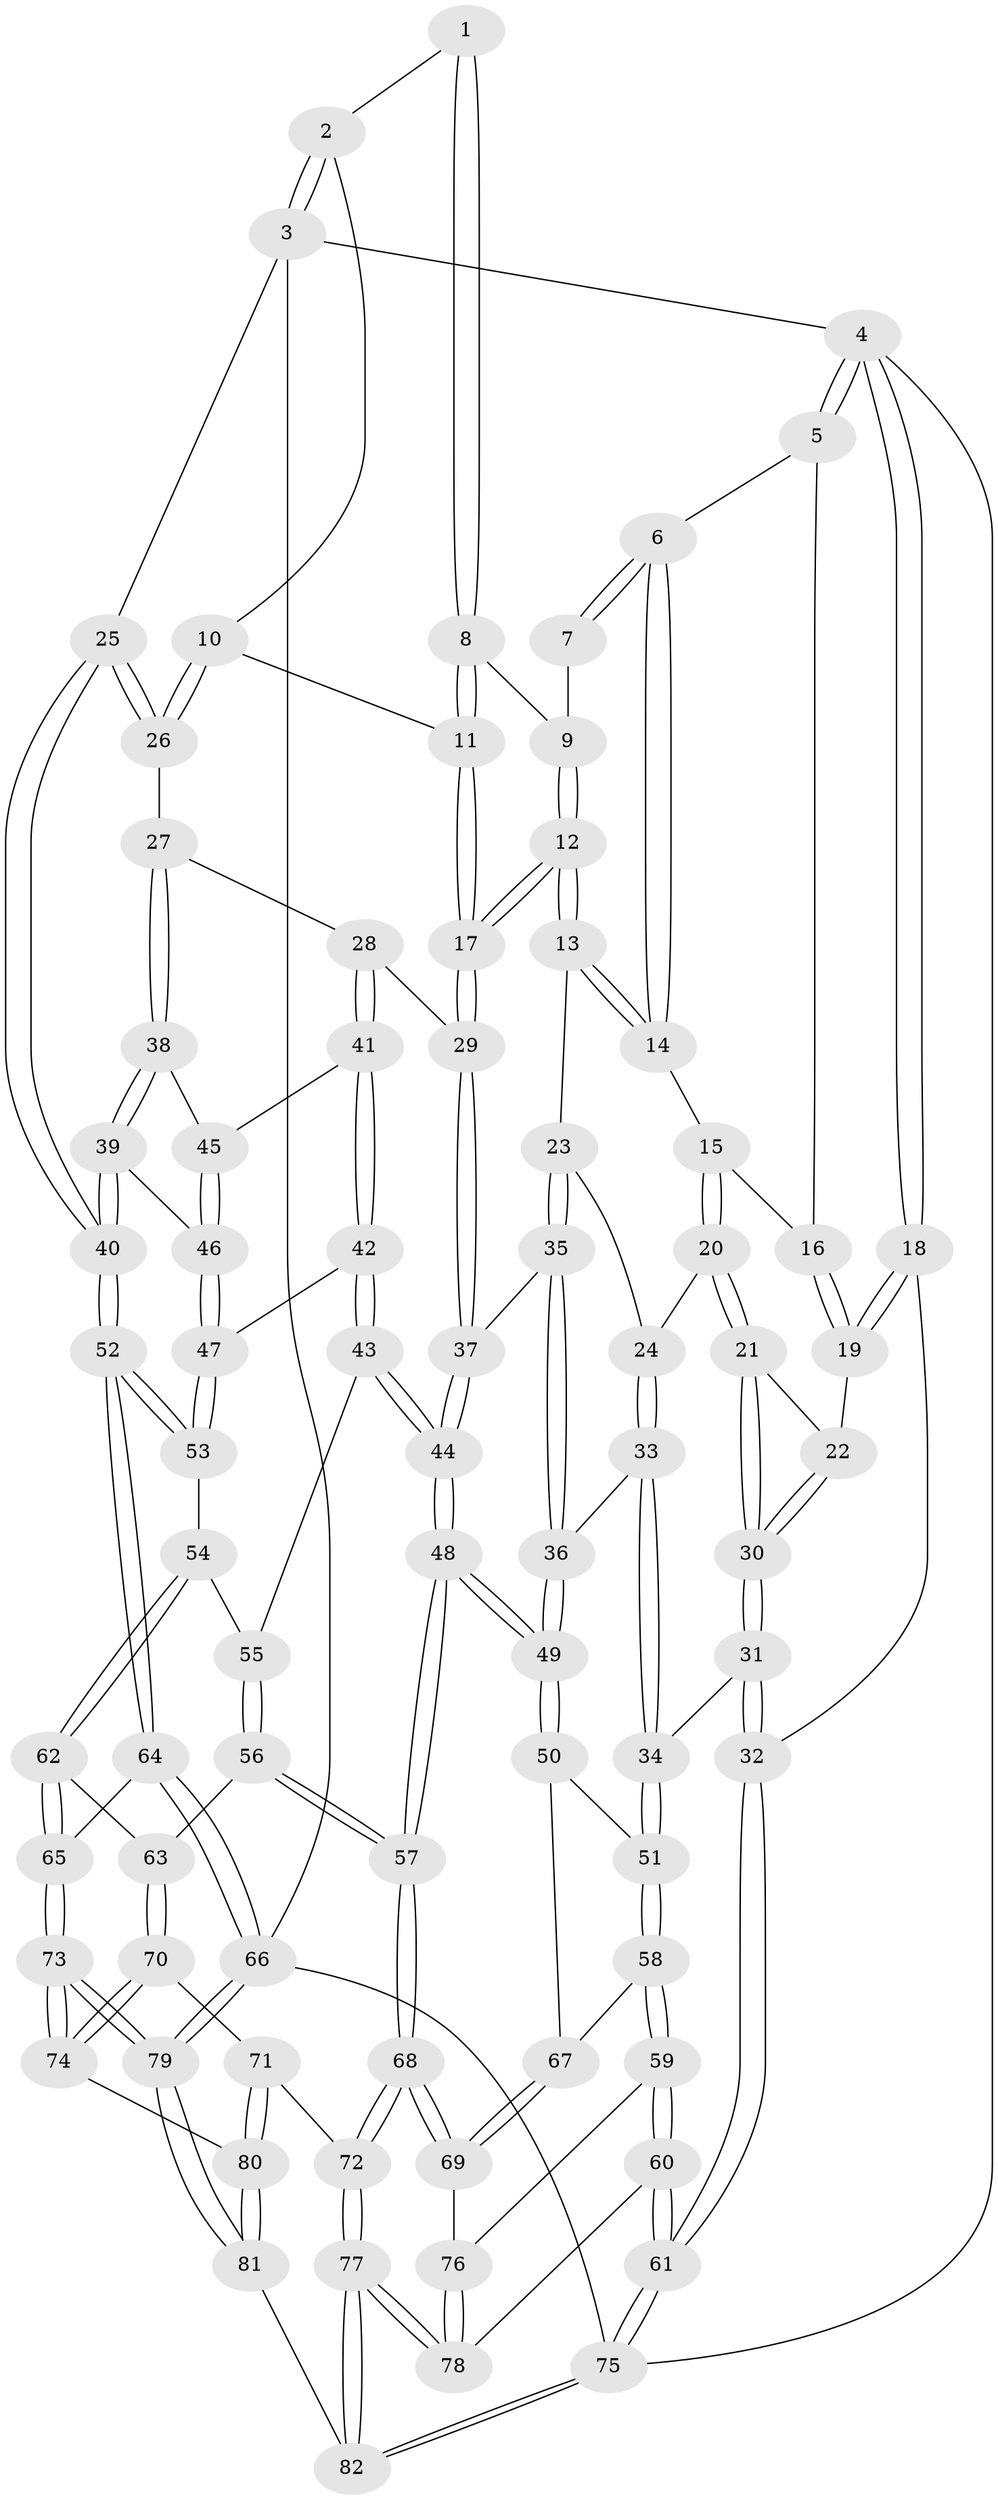 // Generated by graph-tools (version 1.1) at 2025/17/03/09/25 04:17:12]
// undirected, 82 vertices, 202 edges
graph export_dot {
graph [start="1"]
  node [color=gray90,style=filled];
  1 [pos="+0.7270222944258831+0"];
  2 [pos="+0.8822783781228711+0"];
  3 [pos="+1+0"];
  4 [pos="+0+0"];
  5 [pos="+0.24918061061147143+0"];
  6 [pos="+0.2996551093319292+0"];
  7 [pos="+0.5481386418903955+0"];
  8 [pos="+0.6896749511987389+0.06669495227599903"];
  9 [pos="+0.5676310218466016+0"];
  10 [pos="+0.7579415613159199+0.15051030789161168"];
  11 [pos="+0.7415313944990171+0.1535039081228015"];
  12 [pos="+0.5379846866520592+0.23021492014058448"];
  13 [pos="+0.49946569160643045+0.22540072695749544"];
  14 [pos="+0.43537552060515256+0.1399095148061392"];
  15 [pos="+0.20511432904483543+0.0958050751735976"];
  16 [pos="+0.18222897740409547+0.041177327941944696"];
  17 [pos="+0.5600402361574193+0.2423536049109533"];
  18 [pos="+0+0.18476508935578123"];
  19 [pos="+0+0.17737609810319288"];
  20 [pos="+0.22650686948834045+0.2583853220408473"];
  21 [pos="+0.19284622080618938+0.282288638774757"];
  22 [pos="+0+0.20710426449951858"];
  23 [pos="+0.3905803944380531+0.2734800446546703"];
  24 [pos="+0.2807882339921206+0.272169847657005"];
  25 [pos="+1+0"];
  26 [pos="+0.8450988723754529+0.19017589079161296"];
  27 [pos="+0.8686515040680006+0.3423843522392012"];
  28 [pos="+0.6076250880420266+0.35018793366743795"];
  29 [pos="+0.5872325891374107+0.3308732628832277"];
  30 [pos="+0.12830769500418368+0.42940761395090116"];
  31 [pos="+0.1130246788585029+0.47907990742638046"];
  32 [pos="+0+0.5386516948644005"];
  33 [pos="+0.29072517094098693+0.41127165961882695"];
  34 [pos="+0.15356377584576053+0.5038532540749522"];
  35 [pos="+0.37452165028792256+0.413517494335822"];
  36 [pos="+0.362843579471751+0.44688050752037134"];
  37 [pos="+0.521311000944431+0.4262089451332863"];
  38 [pos="+0.8895624624238506+0.3810993628474123"];
  39 [pos="+0.8908926691507313+0.38315700369352007"];
  40 [pos="+1+0.45740681592222215"];
  41 [pos="+0.6293693612648589+0.3852554152094287"];
  42 [pos="+0.6576782162341201+0.5118725251768085"];
  43 [pos="+0.6523857977685105+0.5313481615125679"];
  44 [pos="+0.44334452591223245+0.58382277870166"];
  45 [pos="+0.6830195334809045+0.4039111355276648"];
  46 [pos="+0.8205898463781726+0.47323516291153117"];
  47 [pos="+0.8129800515478697+0.4996133918256924"];
  48 [pos="+0.3956840028379559+0.6314901565816226"];
  49 [pos="+0.38035273106035195+0.6237287331484357"];
  50 [pos="+0.3012197525960412+0.6148539993096004"];
  51 [pos="+0.15582728690406325+0.5059373781991217"];
  52 [pos="+1+0.47202099301424477"];
  53 [pos="+0.8285088191576112+0.5801306532292065"];
  54 [pos="+0.8199798999571036+0.6148092264445676"];
  55 [pos="+0.6691710338743794+0.578945196308336"];
  56 [pos="+0.6383985639124764+0.6647561395865045"];
  57 [pos="+0.44696858731709305+0.7271227629639867"];
  58 [pos="+0.09360366523008071+0.768035152823301"];
  59 [pos="+0.0027451492434605123+0.8224296480905549"];
  60 [pos="+0.0023611914720091547+0.822601467972779"];
  61 [pos="+0+0.8325927739756293"];
  62 [pos="+0.8306977078101393+0.663179181532154"];
  63 [pos="+0.7331721130502514+0.7277128843309689"];
  64 [pos="+1+0.6346803350481565"];
  65 [pos="+0.8976489411395768+0.7052519765018771"];
  66 [pos="+1+1"];
  67 [pos="+0.18317514508558552+0.7286633092429255"];
  68 [pos="+0.4470859630543809+0.7285099990115388"];
  69 [pos="+0.26259216435387916+0.840939565442552"];
  70 [pos="+0.7259558802163377+0.7628926305187439"];
  71 [pos="+0.5124151268025942+0.8111413284920409"];
  72 [pos="+0.46366652203747677+0.7703948221966429"];
  73 [pos="+0.8632194846798052+1"];
  74 [pos="+0.7739567422812298+0.9681637094435704"];
  75 [pos="+0+1"];
  76 [pos="+0.2621007234375465+0.8417973914058531"];
  77 [pos="+0.307779946646526+1"];
  78 [pos="+0.24455001638170115+0.9790458238731741"];
  79 [pos="+0.994989914244712+1"];
  80 [pos="+0.5631586302591892+0.8800140922151729"];
  81 [pos="+0.4361656740856444+1"];
  82 [pos="+0.3214710811588798+1"];
  1 -- 2;
  1 -- 8;
  1 -- 8;
  2 -- 3;
  2 -- 3;
  2 -- 10;
  3 -- 4;
  3 -- 25;
  3 -- 66;
  4 -- 5;
  4 -- 5;
  4 -- 18;
  4 -- 18;
  4 -- 75;
  5 -- 6;
  5 -- 16;
  6 -- 7;
  6 -- 7;
  6 -- 14;
  6 -- 14;
  7 -- 9;
  8 -- 9;
  8 -- 11;
  8 -- 11;
  9 -- 12;
  9 -- 12;
  10 -- 11;
  10 -- 26;
  10 -- 26;
  11 -- 17;
  11 -- 17;
  12 -- 13;
  12 -- 13;
  12 -- 17;
  12 -- 17;
  13 -- 14;
  13 -- 14;
  13 -- 23;
  14 -- 15;
  15 -- 16;
  15 -- 20;
  15 -- 20;
  16 -- 19;
  16 -- 19;
  17 -- 29;
  17 -- 29;
  18 -- 19;
  18 -- 19;
  18 -- 32;
  19 -- 22;
  20 -- 21;
  20 -- 21;
  20 -- 24;
  21 -- 22;
  21 -- 30;
  21 -- 30;
  22 -- 30;
  22 -- 30;
  23 -- 24;
  23 -- 35;
  23 -- 35;
  24 -- 33;
  24 -- 33;
  25 -- 26;
  25 -- 26;
  25 -- 40;
  25 -- 40;
  26 -- 27;
  27 -- 28;
  27 -- 38;
  27 -- 38;
  28 -- 29;
  28 -- 41;
  28 -- 41;
  29 -- 37;
  29 -- 37;
  30 -- 31;
  30 -- 31;
  31 -- 32;
  31 -- 32;
  31 -- 34;
  32 -- 61;
  32 -- 61;
  33 -- 34;
  33 -- 34;
  33 -- 36;
  34 -- 51;
  34 -- 51;
  35 -- 36;
  35 -- 36;
  35 -- 37;
  36 -- 49;
  36 -- 49;
  37 -- 44;
  37 -- 44;
  38 -- 39;
  38 -- 39;
  38 -- 45;
  39 -- 40;
  39 -- 40;
  39 -- 46;
  40 -- 52;
  40 -- 52;
  41 -- 42;
  41 -- 42;
  41 -- 45;
  42 -- 43;
  42 -- 43;
  42 -- 47;
  43 -- 44;
  43 -- 44;
  43 -- 55;
  44 -- 48;
  44 -- 48;
  45 -- 46;
  45 -- 46;
  46 -- 47;
  46 -- 47;
  47 -- 53;
  47 -- 53;
  48 -- 49;
  48 -- 49;
  48 -- 57;
  48 -- 57;
  49 -- 50;
  49 -- 50;
  50 -- 51;
  50 -- 67;
  51 -- 58;
  51 -- 58;
  52 -- 53;
  52 -- 53;
  52 -- 64;
  52 -- 64;
  53 -- 54;
  54 -- 55;
  54 -- 62;
  54 -- 62;
  55 -- 56;
  55 -- 56;
  56 -- 57;
  56 -- 57;
  56 -- 63;
  57 -- 68;
  57 -- 68;
  58 -- 59;
  58 -- 59;
  58 -- 67;
  59 -- 60;
  59 -- 60;
  59 -- 76;
  60 -- 61;
  60 -- 61;
  60 -- 78;
  61 -- 75;
  61 -- 75;
  62 -- 63;
  62 -- 65;
  62 -- 65;
  63 -- 70;
  63 -- 70;
  64 -- 65;
  64 -- 66;
  64 -- 66;
  65 -- 73;
  65 -- 73;
  66 -- 79;
  66 -- 79;
  66 -- 75;
  67 -- 69;
  67 -- 69;
  68 -- 69;
  68 -- 69;
  68 -- 72;
  68 -- 72;
  69 -- 76;
  70 -- 71;
  70 -- 74;
  70 -- 74;
  71 -- 72;
  71 -- 80;
  71 -- 80;
  72 -- 77;
  72 -- 77;
  73 -- 74;
  73 -- 74;
  73 -- 79;
  73 -- 79;
  74 -- 80;
  75 -- 82;
  75 -- 82;
  76 -- 78;
  76 -- 78;
  77 -- 78;
  77 -- 78;
  77 -- 82;
  77 -- 82;
  79 -- 81;
  79 -- 81;
  80 -- 81;
  80 -- 81;
  81 -- 82;
}
